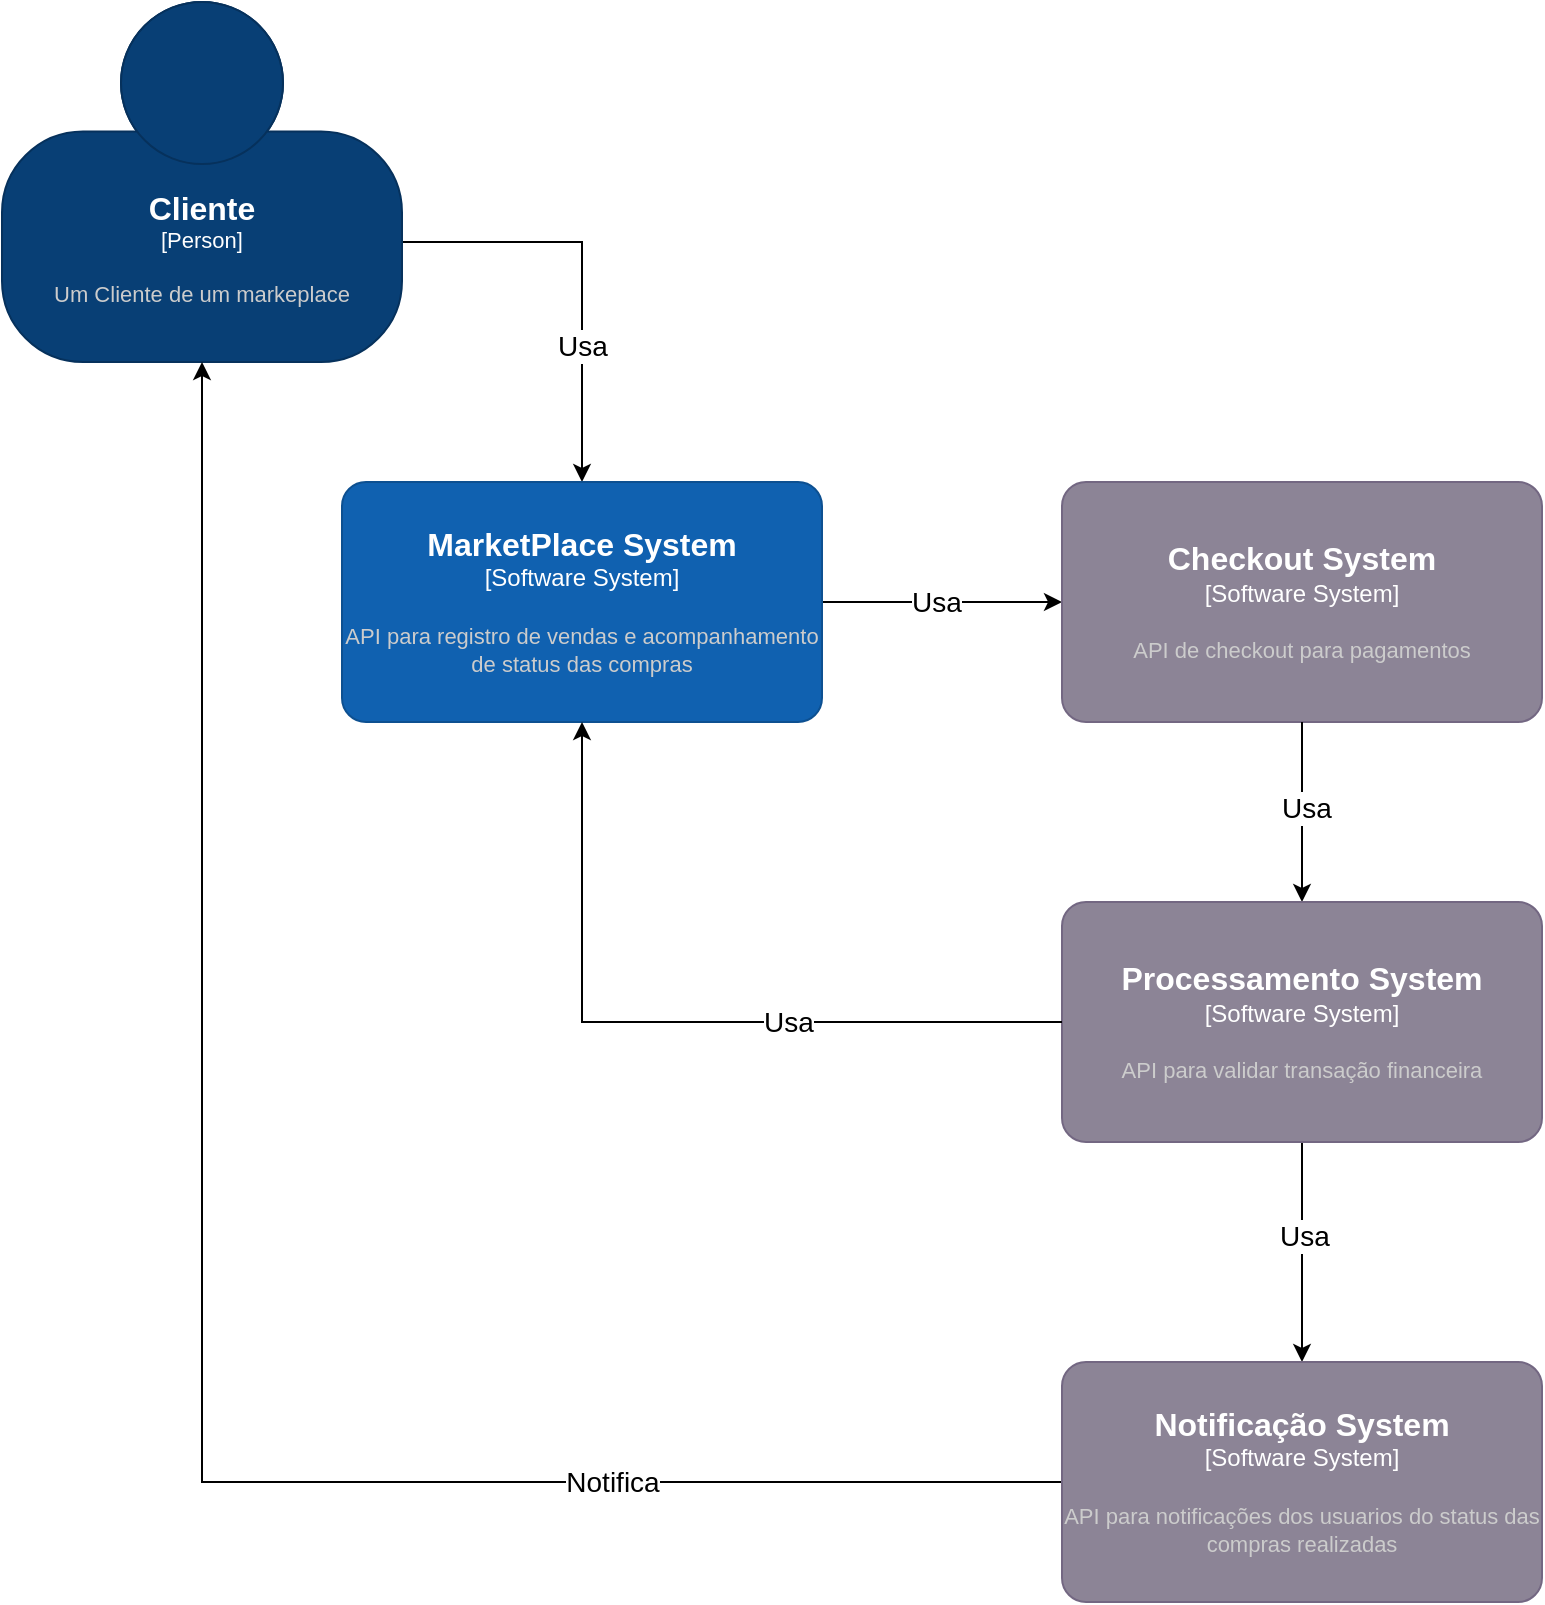 <mxfile version="24.0.4" type="device" pages="4">
  <diagram name="Diagrama de Contexto" id="LTYK2iKuPP6eLpw8q70T">
    <mxGraphModel dx="1434" dy="836" grid="1" gridSize="10" guides="1" tooltips="1" connect="1" arrows="1" fold="1" page="1" pageScale="1" pageWidth="827" pageHeight="1169" math="0" shadow="0">
      <root>
        <mxCell id="0" />
        <mxCell id="1" parent="0" />
        <mxCell id="kMkGVZTENIatjZhnROgc-6" style="edgeStyle=orthogonalEdgeStyle;rounded=0;orthogonalLoop=1;jettySize=auto;html=1;" parent="1" source="kMkGVZTENIatjZhnROgc-1" target="kMkGVZTENIatjZhnROgc-2" edge="1">
          <mxGeometry relative="1" as="geometry">
            <Array as="points">
              <mxPoint x="320" y="300" />
            </Array>
          </mxGeometry>
        </mxCell>
        <mxCell id="h3u5gT8cjito5oXBjh1p-1" value="Usa" style="edgeLabel;html=1;align=center;verticalAlign=middle;resizable=0;points=[];fontSize=14;" parent="kMkGVZTENIatjZhnROgc-6" vertex="1" connectable="0">
          <mxGeometry x="-0.096" y="-1" relative="1" as="geometry">
            <mxPoint x="1" y="47" as="offset" />
          </mxGeometry>
        </mxCell>
        <object placeholders="1" c4Name="Cliente" c4Type="Person" c4Description="Um Cliente de um markeplace" label="&lt;font style=&quot;font-size: 16px&quot;&gt;&lt;b&gt;%c4Name%&lt;/b&gt;&lt;/font&gt;&lt;div&gt;[%c4Type%]&lt;/div&gt;&lt;br&gt;&lt;div&gt;&lt;font style=&quot;font-size: 11px&quot;&gt;&lt;font color=&quot;#cccccc&quot;&gt;%c4Description%&lt;/font&gt;&lt;/div&gt;" id="kMkGVZTENIatjZhnROgc-1">
          <mxCell style="html=1;fontSize=11;dashed=0;whiteSpace=wrap;fillColor=#083F75;strokeColor=#06315C;fontColor=#ffffff;shape=mxgraph.c4.person2;align=center;metaEdit=1;points=[[0.5,0,0],[1,0.5,0],[1,0.75,0],[0.75,1,0],[0.5,1,0],[0.25,1,0],[0,0.75,0],[0,0.5,0]];resizable=0;" parent="1" vertex="1">
            <mxGeometry x="30" y="180" width="200" height="180" as="geometry" />
          </mxCell>
        </object>
        <mxCell id="X3KQBEOxq3uZhaucLBhw-1" style="edgeStyle=orthogonalEdgeStyle;rounded=0;orthogonalLoop=1;jettySize=auto;html=1;" parent="1" source="kMkGVZTENIatjZhnROgc-2" target="kMkGVZTENIatjZhnROgc-9" edge="1">
          <mxGeometry relative="1" as="geometry" />
        </mxCell>
        <mxCell id="X3KQBEOxq3uZhaucLBhw-2" value="Usa" style="edgeLabel;html=1;align=center;verticalAlign=middle;resizable=0;points=[];fontSize=14;" parent="X3KQBEOxq3uZhaucLBhw-1" vertex="1" connectable="0">
          <mxGeometry x="-0.058" y="4" relative="1" as="geometry">
            <mxPoint y="4" as="offset" />
          </mxGeometry>
        </mxCell>
        <object placeholders="1" c4Name="MarketPlace System" c4Type="Software System" c4Description="API para registro de vendas e acompanhamento de status das compras" label="&lt;font style=&quot;font-size: 16px&quot;&gt;&lt;b&gt;%c4Name%&lt;/b&gt;&lt;/font&gt;&lt;div&gt;[%c4Type%]&lt;/div&gt;&lt;br&gt;&lt;div&gt;&lt;font style=&quot;font-size: 11px&quot;&gt;&lt;font color=&quot;#cccccc&quot;&gt;%c4Description%&lt;/font&gt;&lt;/div&gt;" id="kMkGVZTENIatjZhnROgc-2">
          <mxCell style="rounded=1;whiteSpace=wrap;html=1;labelBackgroundColor=none;fillColor=#1061B0;fontColor=#ffffff;align=center;arcSize=10;strokeColor=#0D5091;metaEdit=1;resizable=0;points=[[0.25,0,0],[0.5,0,0],[0.75,0,0],[1,0.25,0],[1,0.5,0],[1,0.75,0],[0.75,1,0],[0.5,1,0],[0.25,1,0],[0,0.75,0],[0,0.5,0],[0,0.25,0]];" parent="1" vertex="1">
            <mxGeometry x="200" y="420" width="240" height="120" as="geometry" />
          </mxCell>
        </object>
        <mxCell id="kMkGVZTENIatjZhnROgc-12" style="edgeStyle=orthogonalEdgeStyle;rounded=0;orthogonalLoop=1;jettySize=auto;html=1;" parent="1" source="xdUNERUXN7IeFbdjS3Aa-2" target="kMkGVZTENIatjZhnROgc-10" edge="1">
          <mxGeometry relative="1" as="geometry" />
        </mxCell>
        <mxCell id="xdUNERUXN7IeFbdjS3Aa-5" value="Usa" style="edgeLabel;html=1;align=center;verticalAlign=middle;resizable=0;points=[];fontSize=14;" parent="kMkGVZTENIatjZhnROgc-12" vertex="1" connectable="0">
          <mxGeometry x="-0.278" y="1" relative="1" as="geometry">
            <mxPoint y="7" as="offset" />
          </mxGeometry>
        </mxCell>
        <object placeholders="1" c4Name="Checkout System" c4Type="Software System" c4Description="API de checkout para pagamentos" label="&lt;font style=&quot;font-size: 16px&quot;&gt;&lt;b&gt;%c4Name%&lt;/b&gt;&lt;/font&gt;&lt;div&gt;[%c4Type%]&lt;/div&gt;&lt;br&gt;&lt;div&gt;&lt;font style=&quot;font-size: 11px&quot;&gt;&lt;font color=&quot;#cccccc&quot;&gt;%c4Description%&lt;/font&gt;&lt;/div&gt;" id="kMkGVZTENIatjZhnROgc-9">
          <mxCell style="rounded=1;whiteSpace=wrap;html=1;labelBackgroundColor=none;fillColor=#8C8496;fontColor=#ffffff;align=center;arcSize=10;strokeColor=#736782;metaEdit=1;resizable=0;points=[[0.25,0,0],[0.5,0,0],[0.75,0,0],[1,0.25,0],[1,0.5,0],[1,0.75,0],[0.75,1,0],[0.5,1,0],[0.25,1,0],[0,0.75,0],[0,0.5,0],[0,0.25,0]];" parent="1" vertex="1">
            <mxGeometry x="560" y="420" width="240" height="120" as="geometry" />
          </mxCell>
        </object>
        <mxCell id="xdUNERUXN7IeFbdjS3Aa-8" style="edgeStyle=orthogonalEdgeStyle;rounded=0;orthogonalLoop=1;jettySize=auto;html=1;" parent="1" source="kMkGVZTENIatjZhnROgc-10" target="kMkGVZTENIatjZhnROgc-1" edge="1">
          <mxGeometry relative="1" as="geometry" />
        </mxCell>
        <mxCell id="xdUNERUXN7IeFbdjS3Aa-9" value="Notifica" style="edgeLabel;html=1;align=center;verticalAlign=middle;resizable=0;points=[];fontSize=14;" parent="xdUNERUXN7IeFbdjS3Aa-8" vertex="1" connectable="0">
          <mxGeometry x="-0.623" y="-3" relative="1" as="geometry">
            <mxPoint x="-39" y="3" as="offset" />
          </mxGeometry>
        </mxCell>
        <object placeholders="1" c4Name="Notificação System" c4Type="Software System" c4Description="API para notificações dos usuarios do status das compras realizadas" label="&lt;font style=&quot;font-size: 16px&quot;&gt;&lt;b&gt;%c4Name%&lt;/b&gt;&lt;/font&gt;&lt;div&gt;[%c4Type%]&lt;/div&gt;&lt;br&gt;&lt;div&gt;&lt;font style=&quot;font-size: 11px&quot;&gt;&lt;font color=&quot;#cccccc&quot;&gt;%c4Description%&lt;/font&gt;&lt;/div&gt;" id="kMkGVZTENIatjZhnROgc-10">
          <mxCell style="rounded=1;whiteSpace=wrap;html=1;labelBackgroundColor=none;fillColor=#8C8496;fontColor=#ffffff;align=center;arcSize=10;strokeColor=#736782;metaEdit=1;resizable=0;points=[[0.25,0,0],[0.5,0,0],[0.75,0,0],[1,0.25,0],[1,0.5,0],[1,0.75,0],[0.75,1,0],[0.5,1,0],[0.25,1,0],[0,0.75,0],[0,0.5,0],[0,0.25,0]];" parent="1" vertex="1">
            <mxGeometry x="560" y="860" width="240" height="120" as="geometry" />
          </mxCell>
        </object>
        <mxCell id="xdUNERUXN7IeFbdjS3Aa-3" value="" style="edgeStyle=orthogonalEdgeStyle;rounded=0;orthogonalLoop=1;jettySize=auto;html=1;" parent="1" source="kMkGVZTENIatjZhnROgc-9" target="xdUNERUXN7IeFbdjS3Aa-2" edge="1">
          <mxGeometry relative="1" as="geometry">
            <mxPoint x="620" y="550" as="sourcePoint" />
            <mxPoint x="630" y="800" as="targetPoint" />
          </mxGeometry>
        </mxCell>
        <mxCell id="xdUNERUXN7IeFbdjS3Aa-4" value="Usa" style="edgeLabel;html=1;align=center;verticalAlign=middle;resizable=0;points=[];fontSize=14;" parent="xdUNERUXN7IeFbdjS3Aa-3" vertex="1" connectable="0">
          <mxGeometry x="-0.056" y="2" relative="1" as="geometry">
            <mxPoint as="offset" />
          </mxGeometry>
        </mxCell>
        <object placeholders="1" c4Name="Processamento System" c4Type="Software System" c4Description="API para validar transação financeira" label="&lt;font style=&quot;font-size: 16px&quot;&gt;&lt;b&gt;%c4Name%&lt;/b&gt;&lt;/font&gt;&lt;div&gt;[%c4Type%]&lt;/div&gt;&lt;br&gt;&lt;div&gt;&lt;font style=&quot;font-size: 11px&quot;&gt;&lt;font color=&quot;#cccccc&quot;&gt;%c4Description%&lt;/font&gt;&lt;/div&gt;" id="xdUNERUXN7IeFbdjS3Aa-2">
          <mxCell style="rounded=1;whiteSpace=wrap;html=1;labelBackgroundColor=none;fillColor=#8C8496;fontColor=#ffffff;align=center;arcSize=10;strokeColor=#736782;metaEdit=1;resizable=0;points=[[0.25,0,0],[0.5,0,0],[0.75,0,0],[1,0.25,0],[1,0.5,0],[1,0.75,0],[0.75,1,0],[0.5,1,0],[0.25,1,0],[0,0.75,0],[0,0.5,0],[0,0.25,0]];" parent="1" vertex="1">
            <mxGeometry x="560" y="630" width="240" height="120" as="geometry" />
          </mxCell>
        </object>
        <mxCell id="xdUNERUXN7IeFbdjS3Aa-6" style="edgeStyle=orthogonalEdgeStyle;rounded=0;orthogonalLoop=1;jettySize=auto;html=1;entryX=0.5;entryY=1;entryDx=0;entryDy=0;entryPerimeter=0;" parent="1" source="xdUNERUXN7IeFbdjS3Aa-2" target="kMkGVZTENIatjZhnROgc-2" edge="1">
          <mxGeometry relative="1" as="geometry" />
        </mxCell>
        <mxCell id="xdUNERUXN7IeFbdjS3Aa-7" value="Usa" style="edgeLabel;html=1;align=center;verticalAlign=middle;resizable=0;points=[];fontSize=14;" parent="xdUNERUXN7IeFbdjS3Aa-6" vertex="1" connectable="0">
          <mxGeometry x="-0.062" y="2" relative="1" as="geometry">
            <mxPoint x="46" y="-2" as="offset" />
          </mxGeometry>
        </mxCell>
      </root>
    </mxGraphModel>
  </diagram>
  <diagram id="0Dh2Wr3ugWC-zGX1Nxc4" name="Diagrama de Container">
    <mxGraphModel dx="1434" dy="836" grid="1" gridSize="10" guides="1" tooltips="1" connect="1" arrows="1" fold="1" page="1" pageScale="1" pageWidth="827" pageHeight="1169" math="0" shadow="0">
      <root>
        <mxCell id="0" />
        <mxCell id="1" parent="0" />
        <mxCell id="u9G1dA9mDDmRMgJT5OxY-26" style="edgeStyle=orthogonalEdgeStyle;rounded=0;orthogonalLoop=1;jettySize=auto;html=1;" parent="1" source="5i79aDXeK-19tdAVZ5ye-2" target="iLvoKg2L1xpRt-kb4o72-3" edge="1">
          <mxGeometry relative="1" as="geometry" />
        </mxCell>
        <mxCell id="u9G1dA9mDDmRMgJT5OxY-27" value="Usa" style="edgeLabel;html=1;align=center;verticalAlign=middle;resizable=0;points=[];" parent="u9G1dA9mDDmRMgJT5OxY-26" vertex="1" connectable="0">
          <mxGeometry x="-0.211" y="3" relative="1" as="geometry">
            <mxPoint x="-3" as="offset" />
          </mxGeometry>
        </mxCell>
        <object placeholders="1" c4Name="Cliente" c4Type="Person" c4Description="Um cliente de um marketplace" label="&lt;font style=&quot;font-size: 16px&quot;&gt;&lt;b&gt;%c4Name%&lt;/b&gt;&lt;/font&gt;&lt;div&gt;[%c4Type%]&lt;/div&gt;&lt;br&gt;&lt;div&gt;&lt;font style=&quot;font-size: 11px&quot;&gt;&lt;font color=&quot;#cccccc&quot;&gt;%c4Description%&lt;/font&gt;&lt;/div&gt;" id="5i79aDXeK-19tdAVZ5ye-2">
          <mxCell style="html=1;fontSize=11;dashed=1;whiteSpace=wrap;fillColor=#083F75;strokeColor=#06315C;fontColor=#ffffff;shape=mxgraph.c4.person2;align=center;metaEdit=1;points=[[0.5,0,0],[1,0.5,0],[1,0.75,0],[0.75,1,0],[0.5,1,0],[0.25,1,0],[0,0.75,0],[0,0.5,0]];resizable=0;dashPattern=12 12;" parent="1" vertex="1">
            <mxGeometry x="610" y="70" width="200" height="180" as="geometry" />
          </mxCell>
        </object>
        <object placeholders="1" c4Name="API Checkout" c4Type="Software System" c4Description="API de checkout para pagamentos" label="&lt;font style=&quot;font-size: 16px&quot;&gt;&lt;b&gt;%c4Name%&lt;/b&gt;&lt;/font&gt;&lt;div&gt;[%c4Type%]&lt;/div&gt;&lt;br&gt;&lt;div&gt;&lt;font style=&quot;font-size: 11px&quot;&gt;&lt;font color=&quot;#cccccc&quot;&gt;%c4Description%&lt;/font&gt;&lt;/div&gt;" id="5i79aDXeK-19tdAVZ5ye-6">
          <mxCell style="rounded=1;whiteSpace=wrap;html=1;labelBackgroundColor=none;fillColor=#8C8496;fontColor=#ffffff;align=center;arcSize=50;strokeColor=#736782;metaEdit=1;resizable=0;points=[[0.25,0,0],[0.5,0,0],[0.75,0,0],[1,0.25,0],[1,0.5,0],[1,0.75,0],[0.75,1,0],[0.5,1,0],[0.25,1,0],[0,0.75,0],[0,0.5,0],[0,0.25,0]];" parent="1" vertex="1">
            <mxGeometry x="1290" y="310" width="240" height="120" as="geometry" />
          </mxCell>
        </object>
        <mxCell id="u9G1dA9mDDmRMgJT5OxY-36" style="edgeStyle=orthogonalEdgeStyle;rounded=0;orthogonalLoop=1;jettySize=auto;html=1;" parent="1" source="5i79aDXeK-19tdAVZ5ye-7" target="5i79aDXeK-19tdAVZ5ye-2" edge="1">
          <mxGeometry relative="1" as="geometry" />
        </mxCell>
        <mxCell id="u9G1dA9mDDmRMgJT5OxY-37" value="Notifica o usuario (SMTP)" style="edgeLabel;html=1;align=center;verticalAlign=middle;resizable=0;points=[];" parent="u9G1dA9mDDmRMgJT5OxY-36" vertex="1" connectable="0">
          <mxGeometry x="-0.423" y="2" relative="1" as="geometry">
            <mxPoint x="-1" y="-2" as="offset" />
          </mxGeometry>
        </mxCell>
        <object placeholders="1" c4Name="API Notificação" c4Type="Software System" c4Description="API para notificações dos usuários do status das compras realizadas" label="&lt;font style=&quot;font-size: 16px&quot;&gt;&lt;b&gt;%c4Name%&lt;/b&gt;&lt;/font&gt;&lt;div&gt;[%c4Type%]&lt;/div&gt;&lt;br&gt;&lt;div&gt;&lt;font style=&quot;font-size: 11px&quot;&gt;&lt;font color=&quot;#cccccc&quot;&gt;%c4Description%&lt;/font&gt;&lt;/div&gt;" id="5i79aDXeK-19tdAVZ5ye-7">
          <mxCell style="rounded=1;whiteSpace=wrap;html=1;labelBackgroundColor=none;fillColor=#8C8496;fontColor=#ffffff;align=center;arcSize=50;strokeColor=#736782;metaEdit=1;resizable=0;points=[[0.25,0,0],[0.5,0,0],[0.75,0,0],[1,0.25,0],[1,0.5,0],[1,0.75,0],[0.75,1,0],[0.5,1,0],[0.25,1,0],[0,0.75,0],[0,0.5,0],[0,0.25,0]];" parent="1" vertex="1">
            <mxGeometry x="1290" y="890" width="240" height="120" as="geometry" />
          </mxCell>
        </object>
        <object placeholders="1" c4Name="Marketplace System" c4Type="SystemScopeBoundary" c4Application="Software System" label="&lt;font style=&quot;font-size: 16px&quot;&gt;&lt;b&gt;&lt;div style=&quot;text-align: left&quot;&gt;%c4Name%&lt;/div&gt;&lt;/b&gt;&lt;/font&gt;&lt;div style=&quot;text-align: left&quot;&gt;[%c4Application%]&lt;/div&gt;" id="iLvoKg2L1xpRt-kb4o72-1">
          <mxCell style="rounded=1;fontSize=11;whiteSpace=wrap;html=1;dashed=1;arcSize=20;fillColor=none;strokeColor=#666666;fontColor=#333333;labelBackgroundColor=none;align=left;verticalAlign=bottom;labelBorderColor=none;spacingTop=0;spacing=10;dashPattern=8 4;metaEdit=1;rotatable=0;perimeter=rectanglePerimeter;noLabel=0;labelPadding=0;allowArrows=0;connectable=0;expand=0;recursiveResize=0;editable=1;pointerEvents=0;absoluteArcSize=1;points=[[0.25,0,0],[0.5,0,0],[0.75,0,0],[1,0.25,0],[1,0.5,0],[1,0.75,0],[0.75,1,0],[0.5,1,0],[0.25,1,0],[0,0.75,0],[0,0.5,0],[0,0.25,0]];" parent="1" vertex="1">
            <mxGeometry x="270" y="350" width="880" height="440" as="geometry" />
          </mxCell>
        </object>
        <mxCell id="u9G1dA9mDDmRMgJT5OxY-28" style="edgeStyle=orthogonalEdgeStyle;rounded=0;orthogonalLoop=1;jettySize=auto;html=1;" parent="1" source="iLvoKg2L1xpRt-kb4o72-3" target="u9G1dA9mDDmRMgJT5OxY-1" edge="1">
          <mxGeometry relative="1" as="geometry" />
        </mxCell>
        <mxCell id="u9G1dA9mDDmRMgJT5OxY-29" value="Usa (HTTPS)" style="edgeLabel;html=1;align=center;verticalAlign=middle;resizable=0;points=[];" parent="u9G1dA9mDDmRMgJT5OxY-28" vertex="1" connectable="0">
          <mxGeometry x="0.39" relative="1" as="geometry">
            <mxPoint x="-1" as="offset" />
          </mxGeometry>
        </mxCell>
        <object placeholders="1" c4Type="Web Application" c4Container="Container" c4Technology="Angular" c4Description="Disponibiliza todas as funções do marketplace via web browser" label="&lt;font style=&quot;font-size: 16px&quot;&gt;&lt;b&gt;%c4Type%&lt;/b&gt;&lt;/font&gt;&lt;div&gt;[%c4Container%:&amp;nbsp;%c4Technology%]&lt;/div&gt;&lt;br&gt;&lt;div&gt;&lt;font style=&quot;font-size: 11px&quot;&gt;&lt;font color=&quot;#E6E6E6&quot;&gt;%c4Description%&lt;/font&gt;&lt;/div&gt;" id="iLvoKg2L1xpRt-kb4o72-3">
          <mxCell style="shape=mxgraph.c4.webBrowserContainer2;whiteSpace=wrap;html=1;boundedLbl=1;rounded=0;labelBackgroundColor=none;strokeColor=#118ACD;fillColor=#23A2D9;strokeColor=#118ACD;strokeColor2=#0E7DAD;fontSize=12;fontColor=#ffffff;align=center;metaEdit=1;points=[[0.5,0,0],[1,0.25,0],[1,0.5,0],[1,0.75,0],[0.5,1,0],[0,0.75,0],[0,0.5,0],[0,0.25,0]];resizable=0;" parent="1" vertex="1">
            <mxGeometry x="590" y="380" width="240" height="160" as="geometry" />
          </mxCell>
        </object>
        <mxCell id="u9G1dA9mDDmRMgJT5OxY-30" style="edgeStyle=orthogonalEdgeStyle;rounded=0;orthogonalLoop=1;jettySize=auto;html=1;" parent="1" edge="1">
          <mxGeometry relative="1" as="geometry">
            <mxPoint x="841" y="640" as="sourcePoint" />
            <mxPoint x="581" y="640" as="targetPoint" />
          </mxGeometry>
        </mxCell>
        <mxCell id="u9G1dA9mDDmRMgJT5OxY-31" value="Ler/Escreve (JPA)" style="edgeLabel;html=1;align=center;verticalAlign=middle;resizable=0;points=[];" parent="u9G1dA9mDDmRMgJT5OxY-30" vertex="1" connectable="0">
          <mxGeometry x="-0.112" y="-2" relative="1" as="geometry">
            <mxPoint x="-15" y="2" as="offset" />
          </mxGeometry>
        </mxCell>
        <object placeholders="1" c4Name="API MarketPlace" c4Type="Container" c4Technology="Java e SpringBoot" c4Description="Disponibiliza todas as funções do marketplace via JSON/HTTPS API" label="&lt;font style=&quot;font-size: 16px&quot;&gt;&lt;b&gt;%c4Name%&lt;/b&gt;&lt;/font&gt;&lt;div&gt;[%c4Type%: %c4Technology%]&lt;/div&gt;&lt;br&gt;&lt;div&gt;&lt;font style=&quot;font-size: 11px&quot;&gt;&lt;font color=&quot;#E6E6E6&quot;&gt;%c4Description%&lt;/font&gt;&lt;/div&gt;" id="u9G1dA9mDDmRMgJT5OxY-1">
          <mxCell style="rounded=1;whiteSpace=wrap;html=1;fontSize=11;labelBackgroundColor=none;fillColor=#23A2D9;fontColor=#ffffff;align=center;arcSize=10;strokeColor=#0E7DAD;metaEdit=1;resizable=0;points=[[0.25,0,0],[0.5,0,0],[0.75,0,0],[1,0.25,0],[1,0.5,0],[1,0.75,0],[0.75,1,0],[0.5,1,0],[0.25,1,0],[0,0.75,0],[0,0.5,0],[0,0.25,0]];" parent="1" vertex="1">
            <mxGeometry x="840" y="580" width="240" height="120" as="geometry" />
          </mxCell>
        </object>
        <object placeholders="1" c4Type="Base de Dados" c4Container="Container" c4Technology="SQL Server" c4Description="Registro de todo fluxo de informações do MarketPlace" label="&lt;font style=&quot;font-size: 16px&quot;&gt;&lt;b&gt;%c4Type%&lt;/b&gt;&lt;/font&gt;&lt;div&gt;[%c4Container%:&amp;nbsp;%c4Technology%]&lt;/div&gt;&lt;br&gt;&lt;div&gt;&lt;font style=&quot;font-size: 11px&quot;&gt;&lt;font color=&quot;#E6E6E6&quot;&gt;%c4Description%&lt;/font&gt;&lt;/div&gt;" id="u9G1dA9mDDmRMgJT5OxY-2">
          <mxCell style="shape=cylinder3;size=15;whiteSpace=wrap;html=1;boundedLbl=1;rounded=0;labelBackgroundColor=none;fillColor=#23A2D9;fontSize=12;fontColor=#ffffff;align=center;strokeColor=#0E7DAD;metaEdit=1;points=[[0.5,0,0],[1,0.25,0],[1,0.5,0],[1,0.75,0],[0.5,1,0],[0,0.75,0],[0,0.5,0],[0,0.25,0]];resizable=0;" parent="1" vertex="1">
            <mxGeometry x="340" y="580" width="240" height="120" as="geometry" />
          </mxCell>
        </object>
        <mxCell id="u9G1dA9mDDmRMgJT5OxY-4" style="edgeStyle=orthogonalEdgeStyle;rounded=0;orthogonalLoop=1;jettySize=auto;html=1;entryX=0;entryY=0.5;entryDx=0;entryDy=0;entryPerimeter=0;" parent="1" source="u9G1dA9mDDmRMgJT5OxY-1" target="5i79aDXeK-19tdAVZ5ye-6" edge="1">
          <mxGeometry relative="1" as="geometry" />
        </mxCell>
        <mxCell id="Xv0xEejbHHhIHIfN9Fix-1" value="Redireciona (HTTPS)" style="edgeLabel;html=1;align=center;verticalAlign=middle;resizable=0;points=[];" parent="u9G1dA9mDDmRMgJT5OxY-4" vertex="1" connectable="0">
          <mxGeometry x="0.052" y="2" relative="1" as="geometry">
            <mxPoint as="offset" />
          </mxGeometry>
        </mxCell>
        <mxCell id="u9G1dA9mDDmRMgJT5OxY-15" style="edgeStyle=orthogonalEdgeStyle;rounded=0;orthogonalLoop=1;jettySize=auto;html=1;" parent="1" source="u9G1dA9mDDmRMgJT5OxY-10" target="u9G1dA9mDDmRMgJT5OxY-12" edge="1">
          <mxGeometry relative="1" as="geometry" />
        </mxCell>
        <mxCell id="u9G1dA9mDDmRMgJT5OxY-34" value="Ler" style="edgeLabel;html=1;align=center;verticalAlign=middle;resizable=0;points=[];" parent="u9G1dA9mDDmRMgJT5OxY-15" vertex="1" connectable="0">
          <mxGeometry x="0.214" y="-3" relative="1" as="geometry">
            <mxPoint x="-3" y="8" as="offset" />
          </mxGeometry>
        </mxCell>
        <mxCell id="u9G1dA9mDDmRMgJT5OxY-17" style="edgeStyle=orthogonalEdgeStyle;rounded=0;orthogonalLoop=1;jettySize=auto;html=1;" parent="1" source="u9G1dA9mDDmRMgJT5OxY-10" target="u9G1dA9mDDmRMgJT5OxY-11" edge="1">
          <mxGeometry relative="1" as="geometry" />
        </mxCell>
        <mxCell id="FhodSqtO6VGjeec_Mc1N-1" value="Ler/Escreve (JPA)" style="edgeLabel;html=1;align=center;verticalAlign=middle;resizable=0;points=[];" parent="u9G1dA9mDDmRMgJT5OxY-17" vertex="1" connectable="0">
          <mxGeometry x="-0.1" y="1" relative="1" as="geometry">
            <mxPoint x="-1" as="offset" />
          </mxGeometry>
        </mxCell>
        <mxCell id="u9G1dA9mDDmRMgJT5OxY-19" value="" style="edgeStyle=orthogonalEdgeStyle;rounded=0;orthogonalLoop=1;jettySize=auto;html=1;" parent="1" source="u9G1dA9mDDmRMgJT5OxY-10" target="5i79aDXeK-19tdAVZ5ye-7" edge="1">
          <mxGeometry relative="1" as="geometry" />
        </mxCell>
        <mxCell id="u9G1dA9mDDmRMgJT5OxY-20" style="edgeStyle=orthogonalEdgeStyle;rounded=0;orthogonalLoop=1;jettySize=auto;html=1;exitX=0.5;exitY=1;exitDx=0;exitDy=0;exitPerimeter=0;" parent="1" source="u9G1dA9mDDmRMgJT5OxY-10" target="5i79aDXeK-19tdAVZ5ye-7" edge="1">
          <mxGeometry relative="1" as="geometry" />
        </mxCell>
        <mxCell id="u9G1dA9mDDmRMgJT5OxY-35" value="Usa (HTTPS)" style="edgeLabel;html=1;align=center;verticalAlign=middle;resizable=0;points=[];" parent="u9G1dA9mDDmRMgJT5OxY-20" vertex="1" connectable="0">
          <mxGeometry x="-0.143" y="4" relative="1" as="geometry">
            <mxPoint x="-4" as="offset" />
          </mxGeometry>
        </mxCell>
        <object placeholders="1" c4Name="API Processamento" c4Type="Software System" c4Description="API para processamento do pagamento das compras realizadas" label="&lt;font style=&quot;font-size: 16px&quot;&gt;&lt;b&gt;%c4Name%&lt;/b&gt;&lt;/font&gt;&lt;div&gt;[%c4Type%]&lt;/div&gt;&lt;br&gt;&lt;div&gt;&lt;font style=&quot;font-size: 11px&quot;&gt;&lt;font color=&quot;#cccccc&quot;&gt;%c4Description%&lt;/font&gt;&lt;/div&gt;" id="u9G1dA9mDDmRMgJT5OxY-10">
          <mxCell style="rounded=1;whiteSpace=wrap;html=1;labelBackgroundColor=none;fillColor=#8C8496;fontColor=#ffffff;align=center;arcSize=50;strokeColor=#736782;metaEdit=1;resizable=0;points=[[0.25,0,0],[0.5,0,0],[0.75,0,0],[1,0.25,0],[1,0.5,0],[1,0.75,0],[0.75,1,0],[0.5,1,0],[0.25,1,0],[0,0.75,0],[0,0.5,0],[0,0.25,0]];" parent="1" vertex="1">
            <mxGeometry x="1290" y="700" width="240" height="120" as="geometry" />
          </mxCell>
        </object>
        <object placeholders="1" c4Type="Base de Dados" c4Container="Container" c4Technology="REDIS" c4Description="Registro de todo o fluxo de validação das informações do pagamento" label="&lt;font style=&quot;font-size: 16px&quot;&gt;&lt;b&gt;%c4Type%&lt;/b&gt;&lt;/font&gt;&lt;div&gt;[%c4Container%:&amp;nbsp;%c4Technology%]&lt;/div&gt;&lt;br&gt;&lt;div&gt;&lt;font style=&quot;font-size: 11px&quot;&gt;&lt;font color=&quot;#E6E6E6&quot;&gt;%c4Description%&lt;/font&gt;&lt;/div&gt;" id="u9G1dA9mDDmRMgJT5OxY-11">
          <mxCell style="shape=cylinder3;size=15;whiteSpace=wrap;html=1;boundedLbl=1;rounded=0;labelBackgroundColor=none;fillColor=#23A2D9;fontSize=12;fontColor=#ffffff;align=center;strokeColor=#0E7DAD;metaEdit=1;points=[[0.5,0,0],[1,0.25,0],[1,0.5,0],[1,0.75,0],[0.5,1,0],[0,0.75,0],[0,0.5,0],[0,0.25,0]];resizable=0;" parent="1" vertex="1">
            <mxGeometry x="1690" y="700" width="240" height="120" as="geometry" />
          </mxCell>
        </object>
        <object placeholders="1" c4Type="Mensageria" c4Container="Topico Processamentos" c4Technology="Apache Kafka" c4Description="Administra tópicos para processamento dos pagamento de forma assíncrona" label="&lt;font style=&quot;font-size: 16px&quot;&gt;&lt;b&gt;%c4Type%&lt;/b&gt;&lt;/font&gt;&lt;div&gt;[%c4Container%:&amp;nbsp;%c4Technology%]&lt;/div&gt;&lt;br&gt;&lt;div&gt;&lt;font style=&quot;font-size: 11px&quot;&gt;&lt;font color=&quot;#E6E6E6&quot;&gt;%c4Description%&lt;/font&gt;&lt;/div&gt;" id="u9G1dA9mDDmRMgJT5OxY-12">
          <mxCell style="shape=cylinder3;size=15;direction=south;whiteSpace=wrap;html=1;boundedLbl=1;rounded=0;labelBackgroundColor=none;fillColor=#23A2D9;fontSize=12;fontColor=#ffffff;align=center;strokeColor=#0E7DAD;metaEdit=1;points=[[0.5,0,0],[1,0.25,0],[1,0.5,0],[1,0.75,0],[0.5,1,0],[0,0.75,0],[0,0.5,0],[0,0.25,0]];resizable=0;" parent="1" vertex="1">
            <mxGeometry x="1290" y="510" width="240" height="120" as="geometry" />
          </mxCell>
        </object>
        <mxCell id="u9G1dA9mDDmRMgJT5OxY-14" style="edgeStyle=orthogonalEdgeStyle;rounded=0;orthogonalLoop=1;jettySize=auto;html=1;entryX=0;entryY=0.5;entryDx=0;entryDy=0;entryPerimeter=0;" parent="1" source="5i79aDXeK-19tdAVZ5ye-6" target="u9G1dA9mDDmRMgJT5OxY-12" edge="1">
          <mxGeometry relative="1" as="geometry" />
        </mxCell>
        <mxCell id="u9G1dA9mDDmRMgJT5OxY-33" value="Insere" style="edgeLabel;html=1;align=center;verticalAlign=middle;resizable=0;points=[];" parent="u9G1dA9mDDmRMgJT5OxY-14" vertex="1" connectable="0">
          <mxGeometry x="-0.375" y="-1" relative="1" as="geometry">
            <mxPoint x="1" y="5" as="offset" />
          </mxGeometry>
        </mxCell>
        <object placeholders="1" c4Name="External Systems" c4Type="SystemScopeBoundary" c4Application="Software System" label="&lt;font style=&quot;font-size: 16px&quot;&gt;&lt;b&gt;&lt;div style=&quot;text-align: left&quot;&gt;%c4Name%&lt;/div&gt;&lt;/b&gt;&lt;/font&gt;&lt;div style=&quot;text-align: left&quot;&gt;[%c4Application%]&lt;/div&gt;" id="u9G1dA9mDDmRMgJT5OxY-16">
          <mxCell style="rounded=1;fontSize=11;whiteSpace=wrap;html=1;dashed=1;arcSize=20;fillColor=none;strokeColor=#666666;fontColor=#333333;labelBackgroundColor=none;align=left;verticalAlign=bottom;labelBorderColor=none;spacingTop=0;spacing=10;dashPattern=8 4;metaEdit=1;rotatable=0;perimeter=rectanglePerimeter;noLabel=0;labelPadding=0;allowArrows=0;connectable=0;expand=0;recursiveResize=0;editable=1;pointerEvents=0;absoluteArcSize=1;points=[[0.25,0,0],[0.5,0,0],[0.75,0,0],[1,0.25,0],[1,0.5,0],[1,0.75,0],[0.75,1,0],[0.5,1,0],[0.25,1,0],[0,0.75,0],[0,0.5,0],[0,0.25,0]];" parent="1" vertex="1">
            <mxGeometry x="1250" y="260" width="700" height="830" as="geometry" />
          </mxCell>
        </object>
        <mxCell id="u9G1dA9mDDmRMgJT5OxY-18" style="edgeStyle=orthogonalEdgeStyle;rounded=0;orthogonalLoop=1;jettySize=auto;html=1;entryX=0.5;entryY=1;entryDx=0;entryDy=0;entryPerimeter=0;" parent="1" source="u9G1dA9mDDmRMgJT5OxY-10" target="u9G1dA9mDDmRMgJT5OxY-1" edge="1">
          <mxGeometry relative="1" as="geometry" />
        </mxCell>
        <mxCell id="u9G1dA9mDDmRMgJT5OxY-32" value="Usa (HTTPS)" style="edgeLabel;html=1;align=center;verticalAlign=middle;resizable=0;points=[];" parent="u9G1dA9mDDmRMgJT5OxY-18" vertex="1" connectable="0">
          <mxGeometry x="-0.273" y="1" relative="1" as="geometry">
            <mxPoint x="-1" as="offset" />
          </mxGeometry>
        </mxCell>
      </root>
    </mxGraphModel>
  </diagram>
  <diagram id="pgI-qTQ9E6QkaV8KPe29" name="Diagrama de Componentes">
    <mxGraphModel dx="2049" dy="1194" grid="1" gridSize="10" guides="1" tooltips="1" connect="1" arrows="1" fold="1" page="1" pageScale="1" pageWidth="827" pageHeight="1169" math="0" shadow="0">
      <root>
        <mxCell id="0" />
        <mxCell id="1" parent="0" />
        <object placeholders="1" c4Name="API Application" c4Type="SystemScopeBoundary" c4Application="Software System" label="&lt;font style=&quot;font-size: 16px&quot;&gt;&lt;b&gt;&lt;div style=&quot;text-align: left&quot;&gt;%c4Name%&lt;/div&gt;&lt;/b&gt;&lt;/font&gt;&lt;div style=&quot;text-align: left&quot;&gt;[%c4Application%]&lt;/div&gt;" id="HavSVN1-Yy7QyJiATE1w-1">
          <mxCell style="rounded=1;fontSize=11;whiteSpace=wrap;html=1;dashed=1;arcSize=20;fillColor=none;strokeColor=#666666;fontColor=#333333;labelBackgroundColor=none;align=left;verticalAlign=bottom;labelBorderColor=none;spacingTop=0;spacing=10;dashPattern=8 4;metaEdit=1;rotatable=0;perimeter=rectanglePerimeter;noLabel=0;labelPadding=0;allowArrows=0;connectable=0;expand=0;recursiveResize=0;editable=1;pointerEvents=0;absoluteArcSize=1;points=[[0.25,0,0],[0.5,0,0],[0.75,0,0],[1,0.25,0],[1,0.5,0],[1,0.75,0],[0.75,1,0],[0.5,1,0],[0.25,1,0],[0,0.75,0],[0,0.5,0],[0,0.25,0]];" vertex="1" parent="1">
            <mxGeometry x="40" y="270" width="760" height="480" as="geometry" />
          </mxCell>
        </object>
        <mxCell id="1fWhYPSqRREdL0RG3OSQ-4" style="edgeStyle=orthogonalEdgeStyle;rounded=0;orthogonalLoop=1;jettySize=auto;html=1;" edge="1" parent="1" source="fMZPc409Dh9muCdqE5P--1" target="1fWhYPSqRREdL0RG3OSQ-1">
          <mxGeometry relative="1" as="geometry" />
        </mxCell>
        <mxCell id="f8DoVqEuhHn8dUwbt9CO-4" value="Usa (JSON/HTTPS)" style="edgeLabel;html=1;align=center;verticalAlign=middle;resizable=0;points=[];" vertex="1" connectable="0" parent="1fWhYPSqRREdL0RG3OSQ-4">
          <mxGeometry x="-0.267" relative="1" as="geometry">
            <mxPoint as="offset" />
          </mxGeometry>
        </mxCell>
        <mxCell id="f8DoVqEuhHn8dUwbt9CO-2" style="edgeStyle=orthogonalEdgeStyle;rounded=0;orthogonalLoop=1;jettySize=auto;html=1;" edge="1" parent="1" source="fMZPc409Dh9muCdqE5P--1" target="1fWhYPSqRREdL0RG3OSQ-5">
          <mxGeometry relative="1" as="geometry" />
        </mxCell>
        <mxCell id="f8DoVqEuhHn8dUwbt9CO-7" value="Usa (JSON/HTTPS)" style="edgeLabel;html=1;align=center;verticalAlign=middle;resizable=0;points=[];" vertex="1" connectable="0" parent="f8DoVqEuhHn8dUwbt9CO-2">
          <mxGeometry x="0.538" y="2" relative="1" as="geometry">
            <mxPoint as="offset" />
          </mxGeometry>
        </mxCell>
        <object placeholders="1" c4Type="Web Application" c4Container="Container" c4Technology="Angular" c4Description="Disponibiliza todas as funções do marketplace via web browser" label="&lt;font style=&quot;font-size: 16px&quot;&gt;&lt;b&gt;%c4Type%&lt;/b&gt;&lt;/font&gt;&lt;div&gt;[%c4Container%:&amp;nbsp;%c4Technology%]&lt;/div&gt;&lt;br&gt;&lt;div&gt;&lt;font style=&quot;font-size: 11px&quot;&gt;&lt;font color=&quot;#E6E6E6&quot;&gt;%c4Description%&lt;/font&gt;&lt;/div&gt;" id="fMZPc409Dh9muCdqE5P--1">
          <mxCell style="shape=mxgraph.c4.webBrowserContainer2;whiteSpace=wrap;html=1;boundedLbl=1;rounded=0;labelBackgroundColor=none;strokeColor=#118ACD;fillColor=#23A2D9;strokeColor=#118ACD;strokeColor2=#0E7DAD;fontSize=12;fontColor=#ffffff;align=center;metaEdit=1;points=[[0.5,0,0],[1,0.25,0],[1,0.5,0],[1,0.75,0],[0.5,1,0],[0,0.75,0],[0,0.5,0],[0,0.25,0]];resizable=0;" vertex="1" parent="1">
            <mxGeometry x="130" y="70" width="240" height="160" as="geometry" />
          </mxCell>
        </object>
        <mxCell id="1fWhYPSqRREdL0RG3OSQ-3" style="edgeStyle=orthogonalEdgeStyle;rounded=0;orthogonalLoop=1;jettySize=auto;html=1;" edge="1" parent="1" source="1fWhYPSqRREdL0RG3OSQ-1" target="1fWhYPSqRREdL0RG3OSQ-2">
          <mxGeometry relative="1" as="geometry" />
        </mxCell>
        <mxCell id="f8DoVqEuhHn8dUwbt9CO-5" value="Usa" style="edgeLabel;html=1;align=center;verticalAlign=middle;resizable=0;points=[];" vertex="1" connectable="0" parent="1fWhYPSqRREdL0RG3OSQ-3">
          <mxGeometry x="-0.175" y="-1" relative="1" as="geometry">
            <mxPoint as="offset" />
          </mxGeometry>
        </mxCell>
        <object placeholders="1" c4Name="Login Controller" c4Type="Component" c4Technology="SpringBoot Controller" c4Description="Permite o usuario ter acesso as funções do marketplace system" label="&lt;font style=&quot;font-size: 16px&quot;&gt;&lt;b&gt;%c4Name%&lt;/b&gt;&lt;/font&gt;&lt;div&gt;[%c4Type%: %c4Technology%]&lt;/div&gt;&lt;br&gt;&lt;div&gt;&lt;font style=&quot;font-size: 11px&quot;&gt;%c4Description%&lt;/font&gt;&lt;/div&gt;" id="1fWhYPSqRREdL0RG3OSQ-1">
          <mxCell style="rounded=1;whiteSpace=wrap;html=1;labelBackgroundColor=none;fillColor=#63BEF2;fontColor=#ffffff;align=center;arcSize=6;strokeColor=#2086C9;metaEdit=1;resizable=0;points=[[0.25,0,0],[0.5,0,0],[0.75,0,0],[1,0.25,0],[1,0.5,0],[1,0.75,0],[0.75,1,0],[0.5,1,0],[0.25,1,0],[0,0.75,0],[0,0.5,0],[0,0.25,0]];" vertex="1" parent="1">
            <mxGeometry x="130" y="320" width="240" height="120" as="geometry" />
          </mxCell>
        </object>
        <mxCell id="f8DoVqEuhHn8dUwbt9CO-8" style="edgeStyle=orthogonalEdgeStyle;rounded=0;orthogonalLoop=1;jettySize=auto;html=1;" edge="1" parent="1" source="1fWhYPSqRREdL0RG3OSQ-2" target="MIsf3tHLrudkJKZfg6iR-1">
          <mxGeometry relative="1" as="geometry">
            <mxPoint x="250" y="800" as="targetPoint" />
          </mxGeometry>
        </mxCell>
        <mxCell id="MIsf3tHLrudkJKZfg6iR-2" value="Ler e Escreve (JPA)" style="edgeLabel;html=1;align=center;verticalAlign=middle;resizable=0;points=[];" vertex="1" connectable="0" parent="f8DoVqEuhHn8dUwbt9CO-8">
          <mxGeometry x="-0.256" y="3" relative="1" as="geometry">
            <mxPoint as="offset" />
          </mxGeometry>
        </mxCell>
        <object placeholders="1" c4Name="Autenticacao Service" c4Type="Component" c4Technology="SpringBoot Service" c4Description="Disponiliza as funcionalidades, mudança de senha e autorização" label="&lt;font style=&quot;font-size: 16px&quot;&gt;&lt;b&gt;%c4Name%&lt;/b&gt;&lt;/font&gt;&lt;div&gt;[%c4Type%: %c4Technology%]&lt;/div&gt;&lt;br&gt;&lt;div&gt;&lt;font style=&quot;font-size: 11px&quot;&gt;%c4Description%&lt;/font&gt;&lt;/div&gt;" id="1fWhYPSqRREdL0RG3OSQ-2">
          <mxCell style="rounded=1;whiteSpace=wrap;html=1;labelBackgroundColor=none;fillColor=#63BEF2;fontColor=#ffffff;align=center;arcSize=6;strokeColor=#2086C9;metaEdit=1;resizable=0;points=[[0.25,0,0],[0.5,0,0],[0.75,0,0],[1,0.25,0],[1,0.5,0],[1,0.75,0],[0.75,1,0],[0.5,1,0],[0.25,1,0],[0,0.75,0],[0,0.5,0],[0,0.25,0]];" vertex="1" parent="1">
            <mxGeometry x="130" y="520" width="240" height="120" as="geometry" />
          </mxCell>
        </object>
        <mxCell id="f8DoVqEuhHn8dUwbt9CO-3" style="edgeStyle=orthogonalEdgeStyle;rounded=0;orthogonalLoop=1;jettySize=auto;html=1;" edge="1" parent="1" source="1fWhYPSqRREdL0RG3OSQ-5" target="1fWhYPSqRREdL0RG3OSQ-6">
          <mxGeometry relative="1" as="geometry" />
        </mxCell>
        <mxCell id="f8DoVqEuhHn8dUwbt9CO-6" value="Usa" style="edgeLabel;html=1;align=center;verticalAlign=middle;resizable=0;points=[];" vertex="1" connectable="0" parent="f8DoVqEuhHn8dUwbt9CO-3">
          <mxGeometry x="-0.1" y="-2" relative="1" as="geometry">
            <mxPoint as="offset" />
          </mxGeometry>
        </mxCell>
        <object placeholders="1" c4Name="Marketplace Controller" c4Type="Component" c4Technology="SpringBoot Controller" c4Description="Description of component role/responsibility." label="&lt;font style=&quot;font-size: 16px&quot;&gt;&lt;b&gt;%c4Name%&lt;/b&gt;&lt;/font&gt;&lt;div&gt;[%c4Type%: %c4Technology%]&lt;/div&gt;&lt;br&gt;&lt;div&gt;&lt;font style=&quot;font-size: 11px&quot;&gt;%c4Description%&lt;/font&gt;&lt;/div&gt;" id="1fWhYPSqRREdL0RG3OSQ-5">
          <mxCell style="rounded=1;whiteSpace=wrap;html=1;labelBackgroundColor=none;fillColor=#63BEF2;fontColor=#ffffff;align=center;arcSize=6;strokeColor=#2086C9;metaEdit=1;resizable=0;points=[[0.25,0,0],[0.5,0,0],[0.75,0,0],[1,0.25,0],[1,0.5,0],[1,0.75,0],[0.75,1,0],[0.5,1,0],[0.25,1,0],[0,0.75,0],[0,0.5,0],[0,0.25,0]];" vertex="1" parent="1">
            <mxGeometry x="500" y="320" width="240" height="120" as="geometry" />
          </mxCell>
        </object>
        <mxCell id="X9Xp1iI7awoneIVW70xB-18" style="edgeStyle=orthogonalEdgeStyle;rounded=0;orthogonalLoop=1;jettySize=auto;html=1;" edge="1" parent="1" source="1fWhYPSqRREdL0RG3OSQ-6" target="X9Xp1iI7awoneIVW70xB-8">
          <mxGeometry relative="1" as="geometry">
            <Array as="points">
              <mxPoint x="860" y="580" />
              <mxPoint x="860" y="100" />
            </Array>
          </mxGeometry>
        </mxCell>
        <mxCell id="0--SfHaOgxx8606qc67U-4" value="Redireciona (HTTPS)" style="edgeLabel;html=1;align=center;verticalAlign=middle;resizable=0;points=[];fontSize=14;" vertex="1" connectable="0" parent="X9Xp1iI7awoneIVW70xB-18">
          <mxGeometry x="0.037" y="5" relative="1" as="geometry">
            <mxPoint as="offset" />
          </mxGeometry>
        </mxCell>
        <object placeholders="1" c4Name="Checkout Service" c4Type="Component" c4Technology="SpringBoot Service" c4Description="Disponibiliza a chamada da API de checkout" label="&lt;font style=&quot;font-size: 16px&quot;&gt;&lt;b&gt;%c4Name%&lt;/b&gt;&lt;/font&gt;&lt;div&gt;[%c4Type%: %c4Technology%]&lt;/div&gt;&lt;br&gt;&lt;div&gt;&lt;font style=&quot;font-size: 11px&quot;&gt;%c4Description%&lt;/font&gt;&lt;/div&gt;" id="1fWhYPSqRREdL0RG3OSQ-6">
          <mxCell style="rounded=1;whiteSpace=wrap;html=1;labelBackgroundColor=none;fillColor=#63BEF2;fontColor=#ffffff;align=center;arcSize=6;strokeColor=#2086C9;metaEdit=1;resizable=0;points=[[0.25,0,0],[0.5,0,0],[0.75,0,0],[1,0.25,0],[1,0.5,0],[1,0.75,0],[0.75,1,0],[0.5,1,0],[0.25,1,0],[0,0.75,0],[0,0.5,0],[0,0.25,0]];" vertex="1" parent="1">
            <mxGeometry x="500" y="520" width="240" height="120" as="geometry" />
          </mxCell>
        </object>
        <object placeholders="1" c4Type="Base de Dados" c4Container="Container" c4Technology="SQL Server" c4Description="Registro de todo fluxo de informações do MarketPlace" label="&lt;font style=&quot;font-size: 16px&quot;&gt;&lt;b&gt;%c4Type%&lt;/b&gt;&lt;/font&gt;&lt;div&gt;[%c4Container%:&amp;nbsp;%c4Technology%]&lt;/div&gt;&lt;br&gt;&lt;div&gt;&lt;font style=&quot;font-size: 11px&quot;&gt;&lt;font color=&quot;#E6E6E6&quot;&gt;%c4Description%&lt;/font&gt;&lt;/div&gt;" id="MIsf3tHLrudkJKZfg6iR-1">
          <mxCell style="shape=cylinder3;size=15;whiteSpace=wrap;html=1;boundedLbl=1;rounded=0;labelBackgroundColor=none;fillColor=#23A2D9;fontSize=12;fontColor=#ffffff;align=center;strokeColor=#0E7DAD;metaEdit=1;points=[[0.5,0,0],[1,0.25,0],[1,0.5,0],[1,0.75,0],[0.5,1,0],[0,0.75,0],[0,0.5,0],[0,0.25,0]];resizable=0;" vertex="1" parent="1">
            <mxGeometry x="130" y="790" width="240" height="120" as="geometry" />
          </mxCell>
        </object>
        <mxCell id="X9Xp1iI7awoneIVW70xB-23" style="edgeStyle=orthogonalEdgeStyle;rounded=0;orthogonalLoop=1;jettySize=auto;html=1;" edge="1" parent="1" source="X9Xp1iI7awoneIVW70xB-8" target="X9Xp1iI7awoneIVW70xB-22">
          <mxGeometry relative="1" as="geometry" />
        </mxCell>
        <object placeholders="1" c4Name="Checkout Controller" c4Type="Component" c4Technology="SpringBoot Controller" c4Description="Disponibiliza funcionalidade de pagamento dos produtos do marketplace" label="&lt;font style=&quot;font-size: 16px&quot;&gt;&lt;b&gt;%c4Name%&lt;/b&gt;&lt;/font&gt;&lt;div&gt;[%c4Type%: %c4Technology%]&lt;/div&gt;&lt;br&gt;&lt;div&gt;&lt;font style=&quot;font-size: 11px&quot;&gt;%c4Description%&lt;/font&gt;&lt;/div&gt;" id="X9Xp1iI7awoneIVW70xB-8">
          <mxCell style="rounded=1;whiteSpace=wrap;html=1;labelBackgroundColor=none;fillColor=#63BEF2;fontColor=#ffffff;align=center;arcSize=6;strokeColor=#2086C9;metaEdit=1;resizable=0;points=[[0.25,0,0],[0.5,0,0],[0.75,0,0],[1,0.25,0],[1,0.5,0],[1,0.75,0],[0.75,1,0],[0.5,1,0],[0.25,1,0],[0,0.75,0],[0,0.5,0],[0,0.25,0]];" vertex="1" parent="1">
            <mxGeometry x="970" y="40" width="240" height="120" as="geometry" />
          </mxCell>
        </object>
        <object placeholders="1" c4Name="External Application - Checkout" c4Type="SystemScopeBoundary" c4Application="Software System" label="&lt;font style=&quot;font-size: 16px&quot;&gt;&lt;b&gt;&lt;div style=&quot;text-align: left&quot;&gt;%c4Name%&lt;/div&gt;&lt;/b&gt;&lt;/font&gt;&lt;div style=&quot;text-align: left&quot;&gt;[%c4Application%]&lt;/div&gt;" id="X9Xp1iI7awoneIVW70xB-17">
          <mxCell style="rounded=1;fontSize=11;whiteSpace=wrap;html=1;dashed=1;arcSize=20;fillColor=none;strokeColor=#666666;fontColor=#333333;labelBackgroundColor=none;align=left;verticalAlign=bottom;labelBorderColor=none;spacingTop=0;spacing=10;dashPattern=8 4;metaEdit=1;rotatable=0;perimeter=rectanglePerimeter;noLabel=0;labelPadding=0;allowArrows=0;connectable=0;expand=0;recursiveResize=0;editable=1;pointerEvents=0;absoluteArcSize=1;points=[[0.25,0,0],[0.5,0,0],[0.75,0,0],[1,0.25,0],[1,0.5,0],[1,0.75,0],[0.75,1,0],[0.5,1,0],[0.25,1,0],[0,0.75,0],[0,0.5,0],[0,0.25,0]];" vertex="1" parent="1">
            <mxGeometry x="920" y="20" width="720" height="410" as="geometry" />
          </mxCell>
        </object>
        <object placeholders="1" c4Name="External Application - Processamento" c4Type="SystemScopeBoundary" c4Application="Software System" label="&lt;font style=&quot;font-size: 16px&quot;&gt;&lt;b&gt;&lt;div style=&quot;text-align: left&quot;&gt;%c4Name%&lt;/div&gt;&lt;/b&gt;&lt;/font&gt;&lt;div style=&quot;text-align: left&quot;&gt;[%c4Application%]&lt;/div&gt;" id="X9Xp1iI7awoneIVW70xB-20">
          <mxCell style="rounded=1;fontSize=11;whiteSpace=wrap;html=1;dashed=1;arcSize=20;fillColor=none;strokeColor=#666666;fontColor=#333333;labelBackgroundColor=none;align=left;verticalAlign=bottom;labelBorderColor=none;spacingTop=0;spacing=10;dashPattern=8 4;metaEdit=1;rotatable=0;perimeter=rectanglePerimeter;noLabel=0;labelPadding=0;allowArrows=0;connectable=0;expand=0;recursiveResize=0;editable=1;pointerEvents=0;absoluteArcSize=1;points=[[0.25,0,0],[0.5,0,0],[0.75,0,0],[1,0.25,0],[1,0.5,0],[1,0.75,0],[0.75,1,0],[0.5,1,0],[0.25,1,0],[0,0.75,0],[0,0.5,0],[0,0.25,0]];" vertex="1" parent="1">
            <mxGeometry x="920" y="460" width="720" height="330" as="geometry" />
          </mxCell>
        </object>
        <object placeholders="1" c4Name="External Application - Notificação" c4Type="SystemScopeBoundary" c4Application="Software System" label="&lt;font style=&quot;font-size: 16px&quot;&gt;&lt;b&gt;&lt;div style=&quot;text-align: left&quot;&gt;%c4Name%&lt;/div&gt;&lt;/b&gt;&lt;/font&gt;&lt;div style=&quot;text-align: left&quot;&gt;[%c4Application%]&lt;/div&gt;" id="X9Xp1iI7awoneIVW70xB-21">
          <mxCell style="rounded=1;fontSize=11;whiteSpace=wrap;html=1;dashed=1;arcSize=20;fillColor=none;strokeColor=#666666;fontColor=#333333;labelBackgroundColor=none;align=left;verticalAlign=bottom;labelBorderColor=none;spacingTop=0;spacing=10;dashPattern=8 4;metaEdit=1;rotatable=0;perimeter=rectanglePerimeter;noLabel=0;labelPadding=0;allowArrows=0;connectable=0;expand=0;recursiveResize=0;editable=1;pointerEvents=0;absoluteArcSize=1;points=[[0.25,0,0],[0.5,0,0],[0.75,0,0],[1,0.25,0],[1,0.5,0],[1,0.75,0],[0.75,1,0],[0.5,1,0],[0.25,1,0],[0,0.75,0],[0,0.5,0],[0,0.25,0]];" vertex="1" parent="1">
            <mxGeometry x="920" y="890" width="720" height="330" as="geometry" />
          </mxCell>
        </object>
        <mxCell id="0--SfHaOgxx8606qc67U-3" style="edgeStyle=orthogonalEdgeStyle;rounded=0;orthogonalLoop=1;jettySize=auto;html=1;" edge="1" parent="1" source="X9Xp1iI7awoneIVW70xB-22" target="X9Xp1iI7awoneIVW70xB-24">
          <mxGeometry relative="1" as="geometry" />
        </mxCell>
        <object placeholders="1" c4Name="Checkout Service" c4Type="Component" c4Technology="SpringBoot Service" c4Description="Disponibiliza funcionalidade de pagamento dos produtos do marketplace" label="&lt;font style=&quot;font-size: 16px&quot;&gt;&lt;b&gt;%c4Name%&lt;/b&gt;&lt;/font&gt;&lt;div&gt;[%c4Type%: %c4Technology%]&lt;/div&gt;&lt;br&gt;&lt;div&gt;&lt;font style=&quot;font-size: 11px&quot;&gt;%c4Description%&lt;/font&gt;&lt;/div&gt;" id="X9Xp1iI7awoneIVW70xB-22">
          <mxCell style="rounded=1;whiteSpace=wrap;html=1;labelBackgroundColor=none;fillColor=#63BEF2;fontColor=#ffffff;align=center;arcSize=6;strokeColor=#2086C9;metaEdit=1;resizable=0;points=[[0.25,0,0],[0.5,0,0],[0.75,0,0],[1,0.25,0],[1,0.5,0],[1,0.75,0],[0.75,1,0],[0.5,1,0],[0.25,1,0],[0,0.75,0],[0,0.5,0],[0,0.25,0]];" vertex="1" parent="1">
            <mxGeometry x="1350" y="40" width="240" height="120" as="geometry" />
          </mxCell>
        </object>
        <mxCell id="0--SfHaOgxx8606qc67U-2" style="edgeStyle=orthogonalEdgeStyle;rounded=0;orthogonalLoop=1;jettySize=auto;html=1;" edge="1" parent="1" source="X9Xp1iI7awoneIVW70xB-24" target="0--SfHaOgxx8606qc67U-1">
          <mxGeometry relative="1" as="geometry" />
        </mxCell>
        <mxCell id="0--SfHaOgxx8606qc67U-11" style="edgeStyle=orthogonalEdgeStyle;rounded=0;orthogonalLoop=1;jettySize=auto;html=1;" edge="1" parent="1" source="X9Xp1iI7awoneIVW70xB-24" target="0--SfHaOgxx8606qc67U-5">
          <mxGeometry relative="1" as="geometry" />
        </mxCell>
        <object placeholders="1" c4Name="Checkout Service" c4Type="Component" c4Technology="SpringBoot Service" c4Description="Disponibiliza funcionalidade de pagamento dos produtos do marketplace" label="&lt;font style=&quot;font-size: 16px&quot;&gt;&lt;b&gt;%c4Name%&lt;/b&gt;&lt;/font&gt;&lt;div&gt;[%c4Type%: %c4Technology%]&lt;/div&gt;&lt;br&gt;&lt;div&gt;&lt;font style=&quot;font-size: 11px&quot;&gt;%c4Description%&lt;/font&gt;&lt;/div&gt;" id="X9Xp1iI7awoneIVW70xB-24">
          <mxCell style="rounded=1;whiteSpace=wrap;html=1;labelBackgroundColor=none;fillColor=#63BEF2;fontColor=#ffffff;align=center;arcSize=6;strokeColor=#2086C9;metaEdit=1;resizable=0;points=[[0.25,0,0],[0.5,0,0],[0.75,0,0],[1,0.25,0],[1,0.5,0],[1,0.75,0],[0.75,1,0],[0.5,1,0],[0.25,1,0],[0,0.75,0],[0,0.5,0],[0,0.25,0]];" vertex="1" parent="1">
            <mxGeometry x="1350" y="240" width="240" height="120" as="geometry" />
          </mxCell>
        </object>
        <object placeholders="1" c4Type="Base de Dados" c4Container="Container" c4Technology="REDIS" c4Description="Registro de todo o fluxo de validação das informações do pagamento" label="&lt;font style=&quot;font-size: 16px&quot;&gt;&lt;b&gt;%c4Type%&lt;/b&gt;&lt;/font&gt;&lt;div&gt;[%c4Container%:&amp;nbsp;%c4Technology%]&lt;/div&gt;&lt;br&gt;&lt;div&gt;&lt;font style=&quot;font-size: 11px&quot;&gt;&lt;font color=&quot;#E6E6E6&quot;&gt;%c4Description%&lt;/font&gt;&lt;/div&gt;" id="0--SfHaOgxx8606qc67U-1">
          <mxCell style="shape=cylinder3;size=15;whiteSpace=wrap;html=1;boundedLbl=1;rounded=0;labelBackgroundColor=none;fillColor=#23A2D9;fontSize=12;fontColor=#ffffff;align=center;strokeColor=#0E7DAD;metaEdit=1;points=[[0.5,0,0],[1,0.25,0],[1,0.5,0],[1,0.75,0],[0.5,1,0],[0,0.75,0],[0,0.5,0],[0,0.25,0]];resizable=0;" vertex="1" parent="1">
            <mxGeometry x="970" y="240" width="240" height="120" as="geometry" />
          </mxCell>
        </object>
        <object placeholders="1" c4Name="Processamento Controler" c4Type="Component" c4Technology="SpringBoot Controller" c4Description="Disponibiliza funcionalidade de pagamento dos produtos do marketplace" label="&lt;font style=&quot;font-size: 16px&quot;&gt;&lt;b&gt;%c4Name%&lt;/b&gt;&lt;/font&gt;&lt;div&gt;[%c4Type%: %c4Technology%]&lt;/div&gt;&lt;br&gt;&lt;div&gt;&lt;font style=&quot;font-size: 11px&quot;&gt;%c4Description%&lt;/font&gt;&lt;/div&gt;" id="0--SfHaOgxx8606qc67U-5">
          <mxCell style="rounded=1;whiteSpace=wrap;html=1;labelBackgroundColor=none;fillColor=#63BEF2;fontColor=#ffffff;align=center;arcSize=6;strokeColor=#2086C9;metaEdit=1;resizable=0;points=[[0.25,0,0],[0.5,0,0],[0.75,0,0],[1,0.25,0],[1,0.5,0],[1,0.75,0],[0.75,1,0],[0.5,1,0],[0.25,1,0],[0,0.75,0],[0,0.5,0],[0,0.25,0]];" vertex="1" parent="1">
            <mxGeometry x="970" y="490" width="240" height="120" as="geometry" />
          </mxCell>
        </object>
        <object placeholders="1" c4Name="Checkout Service" c4Type="Component" c4Technology="SpringBoot Service" c4Description="Disponibiliza funcionalidade de pagamento dos produtos do marketplace" label="&lt;font style=&quot;font-size: 16px&quot;&gt;&lt;b&gt;%c4Name%&lt;/b&gt;&lt;/font&gt;&lt;div&gt;[%c4Type%: %c4Technology%]&lt;/div&gt;&lt;br&gt;&lt;div&gt;&lt;font style=&quot;font-size: 11px&quot;&gt;%c4Description%&lt;/font&gt;&lt;/div&gt;" id="0--SfHaOgxx8606qc67U-6">
          <mxCell style="rounded=1;whiteSpace=wrap;html=1;labelBackgroundColor=none;fillColor=#63BEF2;fontColor=#ffffff;align=center;arcSize=6;strokeColor=#2086C9;metaEdit=1;resizable=0;points=[[0.25,0,0],[0.5,0,0],[0.75,0,0],[1,0.25,0],[1,0.5,0],[1,0.75,0],[0.75,1,0],[0.5,1,0],[0.25,1,0],[0,0.75,0],[0,0.5,0],[0,0.25,0]];" vertex="1" parent="1">
            <mxGeometry x="1350" y="490" width="240" height="120" as="geometry" />
          </mxCell>
        </object>
        <object placeholders="1" c4Name="Processamento Controler" c4Type="Component" c4Technology="SpringBoot Controller" c4Description="Disponibiliza funcionalidade de pagamento dos produtos do marketplace" label="&lt;font style=&quot;font-size: 16px&quot;&gt;&lt;b&gt;%c4Name%&lt;/b&gt;&lt;/font&gt;&lt;div&gt;[%c4Type%: %c4Technology%]&lt;/div&gt;&lt;br&gt;&lt;div&gt;&lt;font style=&quot;font-size: 11px&quot;&gt;%c4Description%&lt;/font&gt;&lt;/div&gt;" id="0--SfHaOgxx8606qc67U-7">
          <mxCell style="rounded=1;whiteSpace=wrap;html=1;labelBackgroundColor=none;fillColor=#63BEF2;fontColor=#ffffff;align=center;arcSize=6;strokeColor=#2086C9;metaEdit=1;resizable=0;points=[[0.25,0,0],[0.5,0,0],[0.75,0,0],[1,0.25,0],[1,0.5,0],[1,0.75,0],[0.75,1,0],[0.5,1,0],[0.25,1,0],[0,0.75,0],[0,0.5,0],[0,0.25,0]];" vertex="1" parent="1">
            <mxGeometry x="980" y="920" width="240" height="120" as="geometry" />
          </mxCell>
        </object>
        <mxCell id="0--SfHaOgxx8606qc67U-10" style="edgeStyle=orthogonalEdgeStyle;rounded=0;orthogonalLoop=1;jettySize=auto;html=1;" edge="1" parent="1" source="0--SfHaOgxx8606qc67U-8" target="MIsf3tHLrudkJKZfg6iR-1">
          <mxGeometry relative="1" as="geometry">
            <Array as="points">
              <mxPoint x="1460" y="850" />
            </Array>
          </mxGeometry>
        </mxCell>
        <object placeholders="1" c4Name="Checkout Service" c4Type="Component" c4Technology="SpringBoot Service" c4Description="Disponibiliza funcionalidade de pagamento dos produtos do marketplace" label="&lt;font style=&quot;font-size: 16px&quot;&gt;&lt;b&gt;%c4Name%&lt;/b&gt;&lt;/font&gt;&lt;div&gt;[%c4Type%: %c4Technology%]&lt;/div&gt;&lt;br&gt;&lt;div&gt;&lt;font style=&quot;font-size: 11px&quot;&gt;%c4Description%&lt;/font&gt;&lt;/div&gt;" id="0--SfHaOgxx8606qc67U-8">
          <mxCell style="rounded=1;whiteSpace=wrap;html=1;labelBackgroundColor=none;fillColor=#63BEF2;fontColor=#ffffff;align=center;arcSize=6;strokeColor=#2086C9;metaEdit=1;resizable=0;points=[[0.25,0,0],[0.5,0,0],[0.75,0,0],[1,0.25,0],[1,0.5,0],[1,0.75,0],[0.75,1,0],[0.5,1,0],[0.25,1,0],[0,0.75,0],[0,0.5,0],[0,0.25,0]];" vertex="1" parent="1">
            <mxGeometry x="1340" y="920" width="240" height="120" as="geometry" />
          </mxCell>
        </object>
      </root>
    </mxGraphModel>
  </diagram>
  <diagram id="0hDQmIiAU-bDaTnr9xCS" name="Diagrama de Código">
    <mxGraphModel dx="1434" dy="836" grid="1" gridSize="10" guides="1" tooltips="1" connect="1" arrows="1" fold="1" page="1" pageScale="1" pageWidth="827" pageHeight="1169" math="0" shadow="0">
      <root>
        <mxCell id="0" />
        <mxCell id="1" parent="0" />
      </root>
    </mxGraphModel>
  </diagram>
</mxfile>

